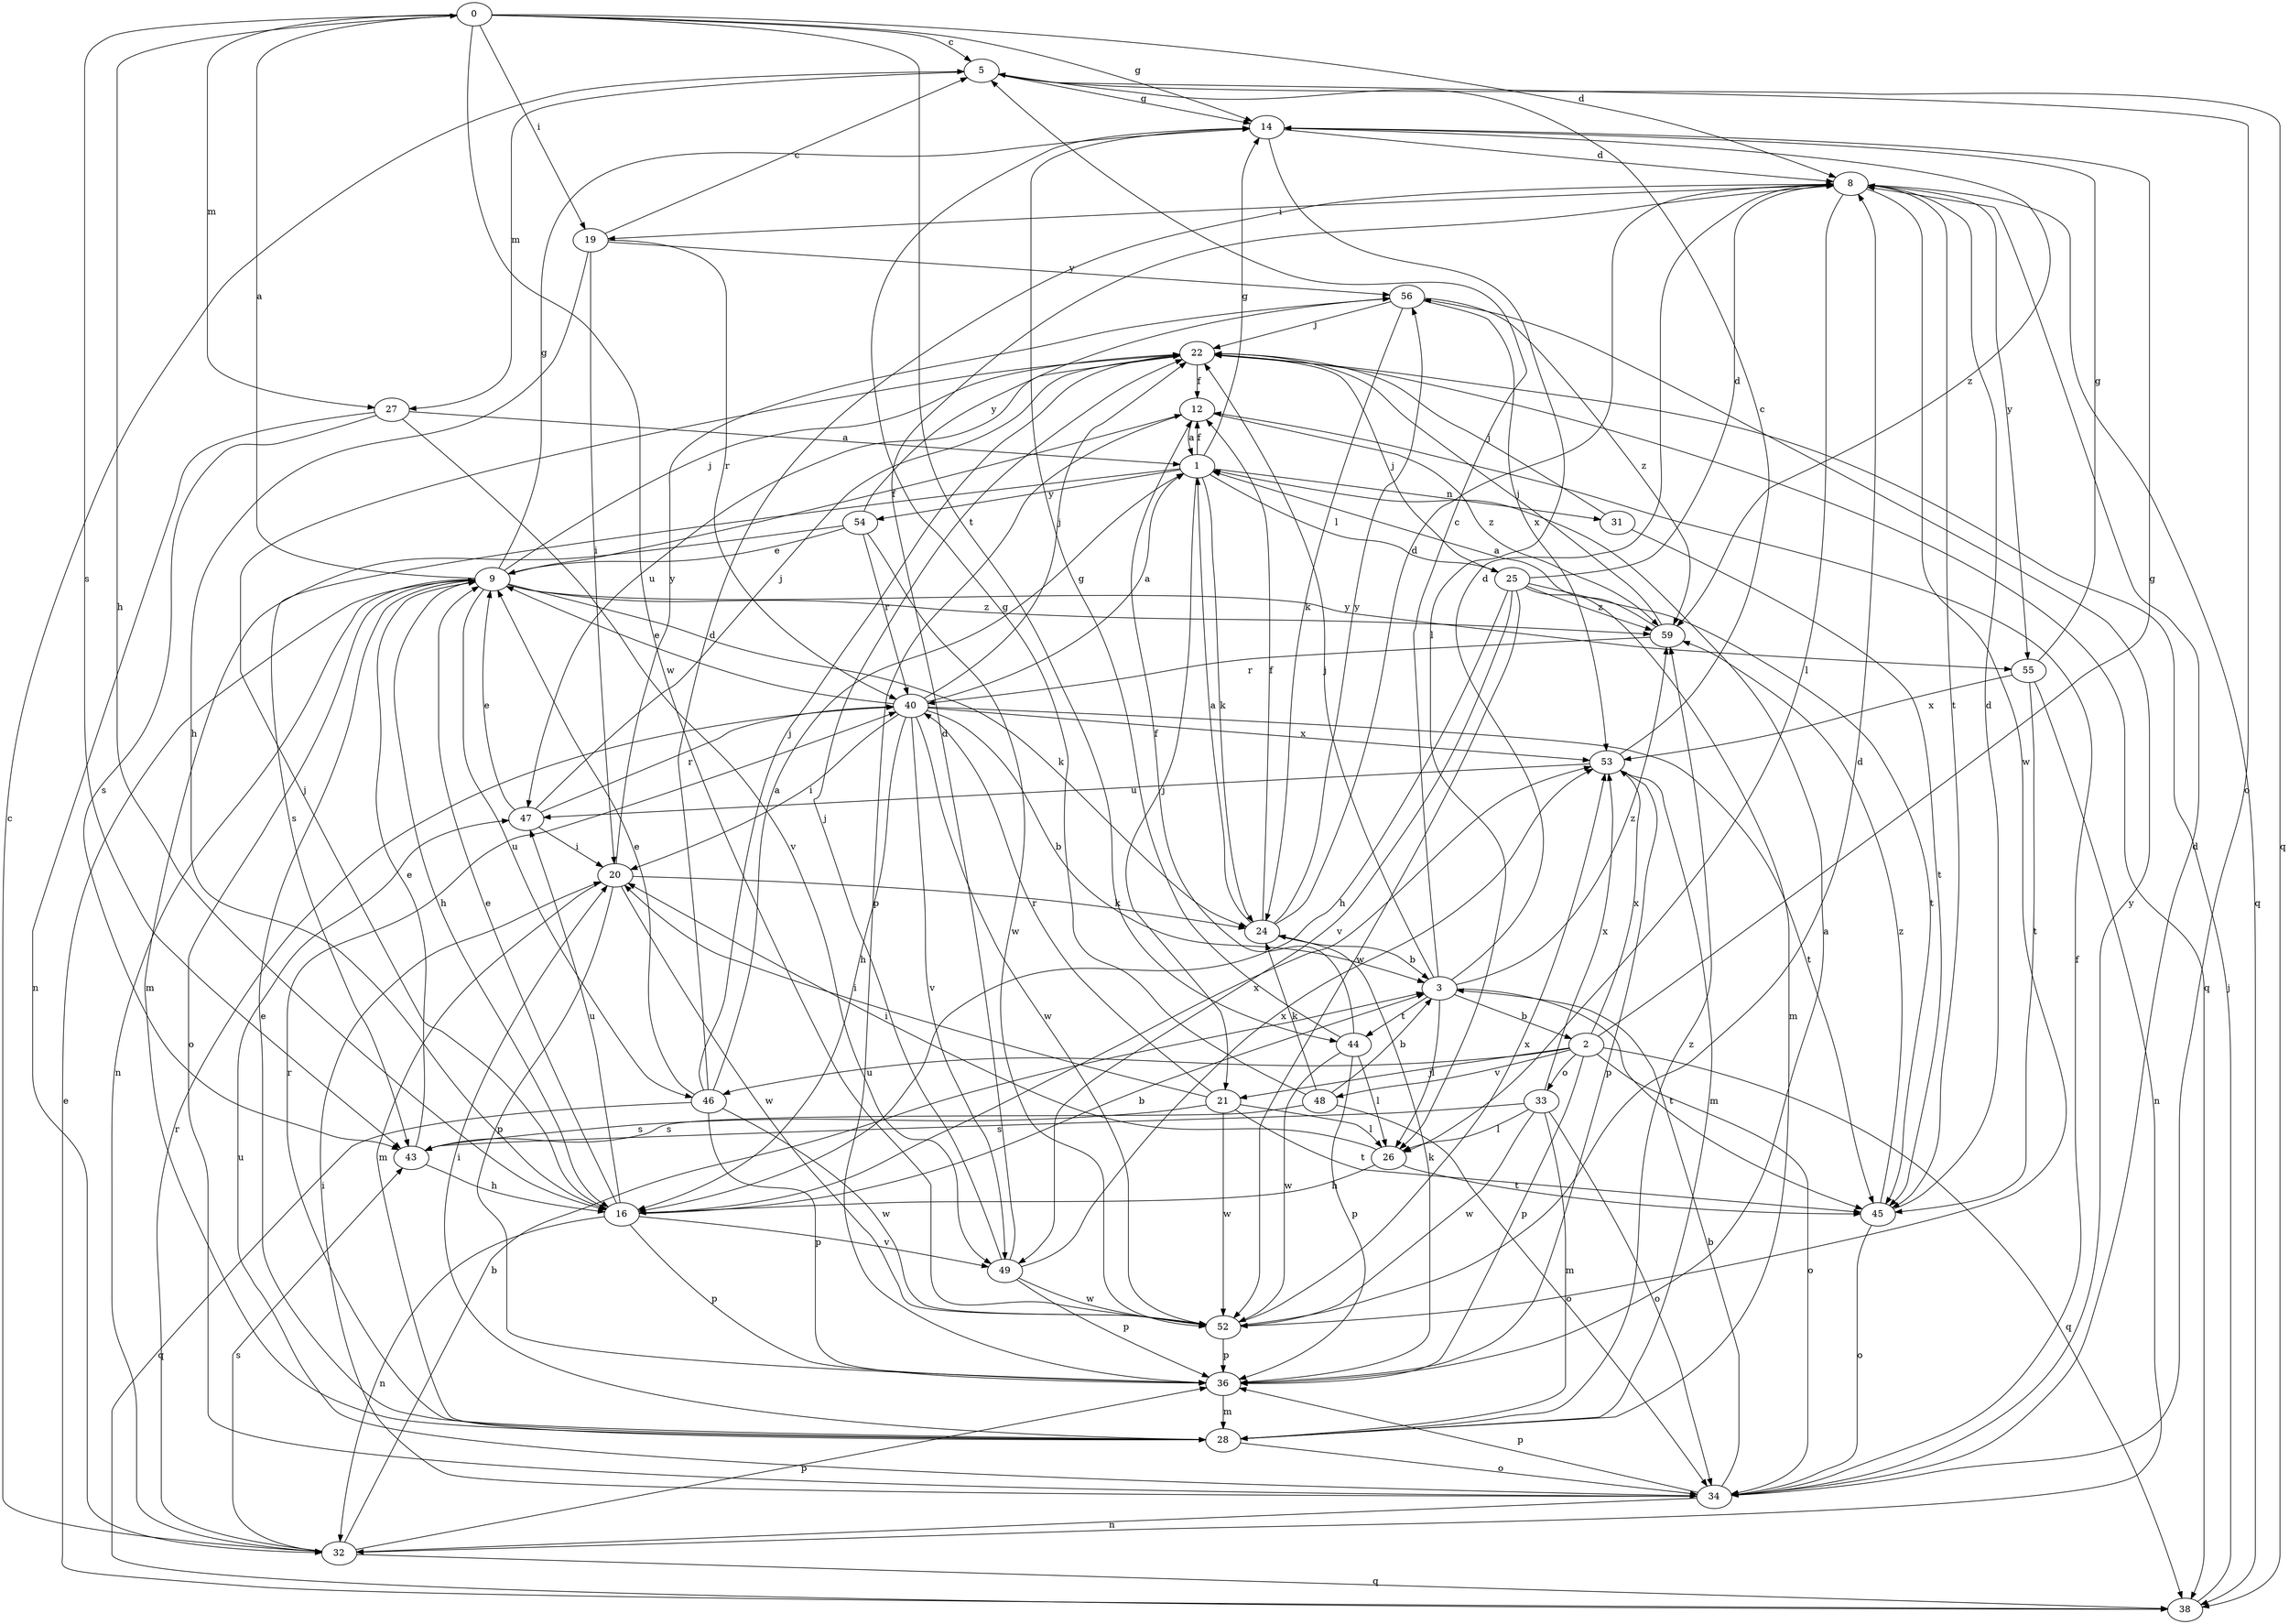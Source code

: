 strict digraph  {
0;
1;
2;
3;
5;
8;
9;
12;
14;
16;
19;
20;
21;
22;
24;
25;
26;
27;
28;
31;
32;
33;
34;
36;
38;
40;
43;
44;
45;
46;
47;
48;
49;
52;
53;
54;
55;
56;
59;
0 -> 5  [label=c];
0 -> 8  [label=d];
0 -> 14  [label=g];
0 -> 16  [label=h];
0 -> 19  [label=i];
0 -> 27  [label=m];
0 -> 43  [label=s];
0 -> 44  [label=t];
0 -> 52  [label=w];
1 -> 12  [label=f];
1 -> 14  [label=g];
1 -> 21  [label=j];
1 -> 24  [label=k];
1 -> 25  [label=l];
1 -> 31  [label=n];
1 -> 43  [label=s];
1 -> 54  [label=y];
2 -> 14  [label=g];
2 -> 21  [label=j];
2 -> 33  [label=o];
2 -> 34  [label=o];
2 -> 36  [label=p];
2 -> 38  [label=q];
2 -> 46  [label=u];
2 -> 48  [label=v];
2 -> 53  [label=x];
3 -> 2  [label=b];
3 -> 5  [label=c];
3 -> 8  [label=d];
3 -> 22  [label=j];
3 -> 26  [label=l];
3 -> 44  [label=t];
3 -> 45  [label=t];
3 -> 59  [label=z];
5 -> 14  [label=g];
5 -> 27  [label=m];
5 -> 34  [label=o];
5 -> 38  [label=q];
8 -> 19  [label=i];
8 -> 26  [label=l];
8 -> 38  [label=q];
8 -> 45  [label=t];
8 -> 52  [label=w];
8 -> 55  [label=y];
9 -> 0  [label=a];
9 -> 12  [label=f];
9 -> 14  [label=g];
9 -> 16  [label=h];
9 -> 22  [label=j];
9 -> 24  [label=k];
9 -> 32  [label=n];
9 -> 34  [label=o];
9 -> 46  [label=u];
9 -> 55  [label=y];
9 -> 59  [label=z];
12 -> 1  [label=a];
12 -> 36  [label=p];
12 -> 59  [label=z];
14 -> 8  [label=d];
14 -> 26  [label=l];
14 -> 59  [label=z];
16 -> 3  [label=b];
16 -> 9  [label=e];
16 -> 22  [label=j];
16 -> 32  [label=n];
16 -> 36  [label=p];
16 -> 47  [label=u];
16 -> 49  [label=v];
16 -> 53  [label=x];
19 -> 5  [label=c];
19 -> 16  [label=h];
19 -> 20  [label=i];
19 -> 40  [label=r];
19 -> 56  [label=y];
20 -> 24  [label=k];
20 -> 28  [label=m];
20 -> 36  [label=p];
20 -> 52  [label=w];
20 -> 56  [label=y];
21 -> 20  [label=i];
21 -> 26  [label=l];
21 -> 40  [label=r];
21 -> 43  [label=s];
21 -> 45  [label=t];
21 -> 52  [label=w];
22 -> 12  [label=f];
22 -> 38  [label=q];
22 -> 47  [label=u];
24 -> 1  [label=a];
24 -> 3  [label=b];
24 -> 8  [label=d];
24 -> 12  [label=f];
24 -> 56  [label=y];
25 -> 8  [label=d];
25 -> 16  [label=h];
25 -> 22  [label=j];
25 -> 28  [label=m];
25 -> 45  [label=t];
25 -> 49  [label=v];
25 -> 52  [label=w];
25 -> 59  [label=z];
26 -> 16  [label=h];
26 -> 20  [label=i];
26 -> 45  [label=t];
27 -> 1  [label=a];
27 -> 32  [label=n];
27 -> 43  [label=s];
27 -> 49  [label=v];
28 -> 9  [label=e];
28 -> 20  [label=i];
28 -> 34  [label=o];
28 -> 40  [label=r];
28 -> 59  [label=z];
31 -> 22  [label=j];
31 -> 45  [label=t];
32 -> 3  [label=b];
32 -> 5  [label=c];
32 -> 36  [label=p];
32 -> 38  [label=q];
32 -> 40  [label=r];
32 -> 43  [label=s];
33 -> 26  [label=l];
33 -> 28  [label=m];
33 -> 34  [label=o];
33 -> 43  [label=s];
33 -> 52  [label=w];
33 -> 53  [label=x];
34 -> 3  [label=b];
34 -> 8  [label=d];
34 -> 12  [label=f];
34 -> 20  [label=i];
34 -> 32  [label=n];
34 -> 36  [label=p];
34 -> 47  [label=u];
34 -> 56  [label=y];
36 -> 1  [label=a];
36 -> 24  [label=k];
36 -> 28  [label=m];
38 -> 9  [label=e];
38 -> 22  [label=j];
40 -> 1  [label=a];
40 -> 3  [label=b];
40 -> 9  [label=e];
40 -> 16  [label=h];
40 -> 20  [label=i];
40 -> 22  [label=j];
40 -> 45  [label=t];
40 -> 49  [label=v];
40 -> 52  [label=w];
40 -> 53  [label=x];
43 -> 9  [label=e];
43 -> 16  [label=h];
44 -> 12  [label=f];
44 -> 14  [label=g];
44 -> 26  [label=l];
44 -> 36  [label=p];
44 -> 52  [label=w];
45 -> 8  [label=d];
45 -> 34  [label=o];
45 -> 59  [label=z];
46 -> 1  [label=a];
46 -> 8  [label=d];
46 -> 9  [label=e];
46 -> 22  [label=j];
46 -> 36  [label=p];
46 -> 38  [label=q];
46 -> 52  [label=w];
47 -> 9  [label=e];
47 -> 20  [label=i];
47 -> 22  [label=j];
47 -> 40  [label=r];
48 -> 3  [label=b];
48 -> 14  [label=g];
48 -> 24  [label=k];
48 -> 34  [label=o];
48 -> 43  [label=s];
49 -> 8  [label=d];
49 -> 22  [label=j];
49 -> 36  [label=p];
49 -> 52  [label=w];
49 -> 53  [label=x];
52 -> 8  [label=d];
52 -> 36  [label=p];
52 -> 53  [label=x];
53 -> 5  [label=c];
53 -> 28  [label=m];
53 -> 36  [label=p];
53 -> 47  [label=u];
54 -> 9  [label=e];
54 -> 28  [label=m];
54 -> 40  [label=r];
54 -> 52  [label=w];
54 -> 56  [label=y];
55 -> 14  [label=g];
55 -> 32  [label=n];
55 -> 45  [label=t];
55 -> 53  [label=x];
56 -> 22  [label=j];
56 -> 24  [label=k];
56 -> 53  [label=x];
56 -> 59  [label=z];
59 -> 1  [label=a];
59 -> 22  [label=j];
59 -> 40  [label=r];
}
